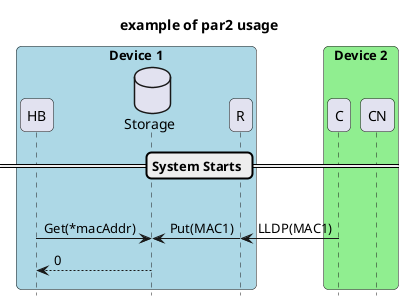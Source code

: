 @startuml
'!pragma teoz true
skinparam roundcorner 10

title
example of par2 usage
end title

!procedure $getAddr($Answer,$interval)
  HB -> MAC :  Get(*macAddr)
  MAC --> HB : $Answer
!endprocedure

!procedure $putAddr($Addr,$interval)
  R -> MAC :  Put($Addr)
!endprocedure

!procedure $lldp($Source,$Value,$interval)
  $Source -> R :  LLDP($Value)
!endprocedure

hide footbox

box "Device 1" #LightBlue
participant HB
database Storage as MAC
participant R
end box

box "Device 2" #LightGreen
participant C
participant CN
end box

== System Starts ==

par2

$getAddr(0,30)

else

$putAddr("MAC1",135)

else
$lldp("C","MAC1",10)


end
@enduml
@startuml
!pragma teoz true
autoactivate on


loop 1 to n
a-> b: hi
end

loop 1 to n
b->c : broken1
end

& loop 1 to n
e->f : broken2
end
@enduml

